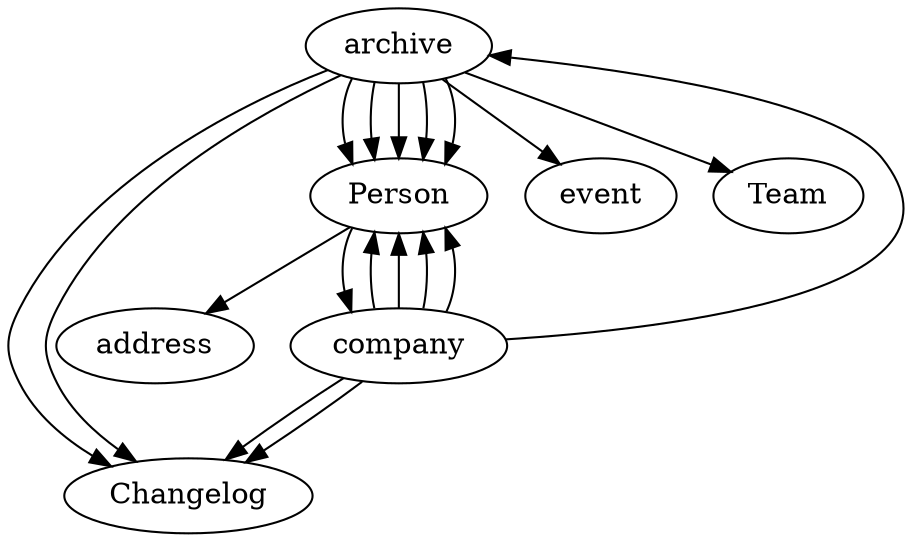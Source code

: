digraph G {
	compound=true
	archive [label=archive]
	archive [label=archive]
	archive -> Person
	archive [label=archive]
	archive [label=archive]
	archive -> Person
	archive -> Changelog
	archive -> Person
	archive [label=archive]
	archive -> Person
	archive [label=archive]
	archive -> event
	archive -> Changelog
	archive [label=archive]
	archive [label=archive]
	archive -> Team
	archive [label=archive]
	archive -> Person
	Person [label=Person]
	Person -> company
	Person -> address
	company [label=company]
	company -> Person
	company -> Changelog
	company [label=company]
	company [label=company]
	company -> Person
	company -> archive
	company -> Changelog
	company [label=company]
	company -> Person
	company [label=company]
	company -> Person
	company [label=company]
}
